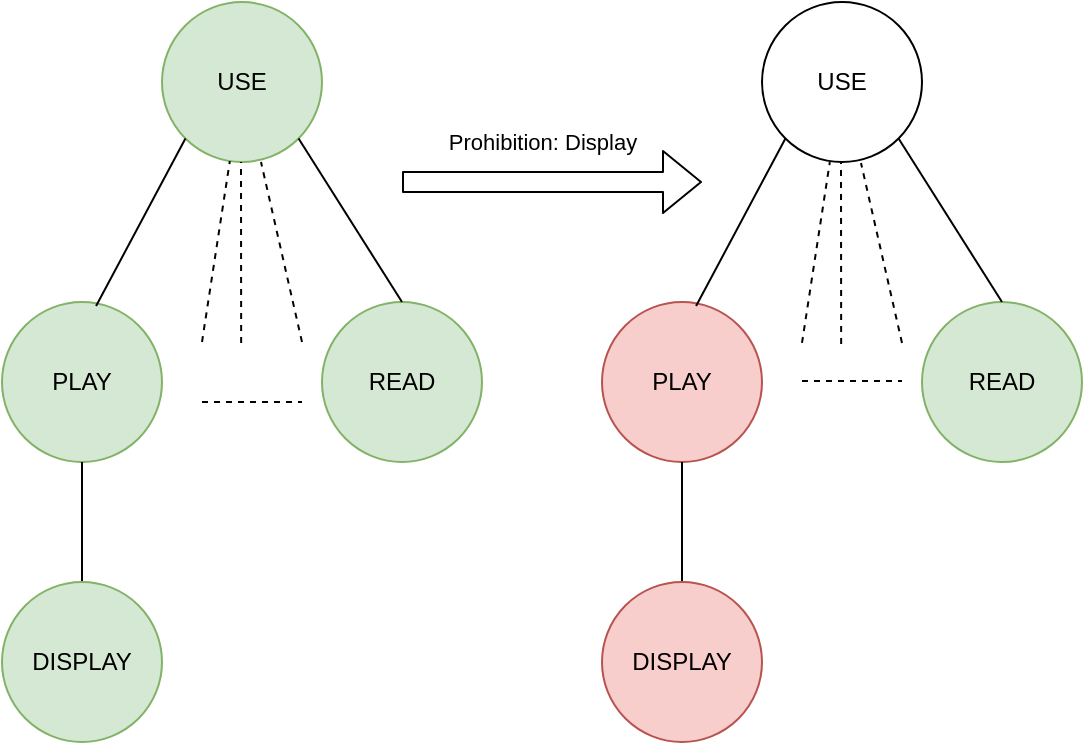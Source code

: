 <mxfile version="13.0.1" type="device"><diagram name="Page-1" id="b5b7bab2-c9e2-2cf4-8b2a-24fd1a2a6d21"><mxGraphModel dx="1422" dy="738" grid="1" gridSize="10" guides="1" tooltips="1" connect="1" arrows="1" fold="1" page="1" pageScale="1" pageWidth="583" pageHeight="413" background="#ffffff" math="0" shadow="0"><root><mxCell id="0"/><mxCell id="1" parent="0"/><mxCell id="4tb1zO24iRlImB3lVsq8-49" value="USE" style="ellipse;whiteSpace=wrap;html=1;aspect=fixed;fillColor=#d5e8d4;strokeColor=#82b366;" vertex="1" parent="1"><mxGeometry x="100" y="20" width="80" height="80" as="geometry"/></mxCell><mxCell id="4tb1zO24iRlImB3lVsq8-50" value="PLAY" style="ellipse;whiteSpace=wrap;html=1;aspect=fixed;fillColor=#d5e8d4;strokeColor=#82b366;" vertex="1" parent="1"><mxGeometry x="20" y="170" width="80" height="80" as="geometry"/></mxCell><mxCell id="4tb1zO24iRlImB3lVsq8-51" value="READ" style="ellipse;whiteSpace=wrap;html=1;aspect=fixed;fillColor=#d5e8d4;strokeColor=#82b366;" vertex="1" parent="1"><mxGeometry x="180" y="170" width="80" height="80" as="geometry"/></mxCell><mxCell id="4tb1zO24iRlImB3lVsq8-52" value="" style="endArrow=none;html=1;entryX=0;entryY=1;entryDx=0;entryDy=0;exitX=0.588;exitY=0.025;exitDx=0;exitDy=0;exitPerimeter=0;" edge="1" parent="1" source="4tb1zO24iRlImB3lVsq8-50" target="4tb1zO24iRlImB3lVsq8-49"><mxGeometry width="50" height="50" relative="1" as="geometry"><mxPoint x="190" y="280" as="sourcePoint"/><mxPoint x="240" y="230" as="targetPoint"/></mxGeometry></mxCell><mxCell id="4tb1zO24iRlImB3lVsq8-53" value="" style="endArrow=none;html=1;entryX=1;entryY=1;entryDx=0;entryDy=0;exitX=0.5;exitY=0;exitDx=0;exitDy=0;" edge="1" parent="1" source="4tb1zO24iRlImB3lVsq8-51" target="4tb1zO24iRlImB3lVsq8-49"><mxGeometry width="50" height="50" relative="1" as="geometry"><mxPoint x="77.04" y="182" as="sourcePoint"/><mxPoint x="121.716" y="98.284" as="targetPoint"/></mxGeometry></mxCell><mxCell id="4tb1zO24iRlImB3lVsq8-59" value="USE" style="ellipse;whiteSpace=wrap;html=1;aspect=fixed;" vertex="1" parent="1"><mxGeometry x="400" y="20" width="80" height="80" as="geometry"/></mxCell><mxCell id="4tb1zO24iRlImB3lVsq8-60" value="PLAY" style="ellipse;whiteSpace=wrap;html=1;aspect=fixed;fillColor=#f8cecc;strokeColor=#b85450;" vertex="1" parent="1"><mxGeometry x="320" y="170" width="80" height="80" as="geometry"/></mxCell><mxCell id="4tb1zO24iRlImB3lVsq8-61" value="READ" style="ellipse;whiteSpace=wrap;html=1;aspect=fixed;fillColor=#d5e8d4;strokeColor=#82b366;" vertex="1" parent="1"><mxGeometry x="480" y="170" width="80" height="80" as="geometry"/></mxCell><mxCell id="4tb1zO24iRlImB3lVsq8-62" value="" style="endArrow=none;html=1;entryX=0;entryY=1;entryDx=0;entryDy=0;exitX=0.588;exitY=0.025;exitDx=0;exitDy=0;exitPerimeter=0;" edge="1" parent="1" source="4tb1zO24iRlImB3lVsq8-60" target="4tb1zO24iRlImB3lVsq8-59"><mxGeometry width="50" height="50" relative="1" as="geometry"><mxPoint x="490" y="280" as="sourcePoint"/><mxPoint x="540" y="230" as="targetPoint"/></mxGeometry></mxCell><mxCell id="4tb1zO24iRlImB3lVsq8-63" value="" style="endArrow=none;html=1;entryX=1;entryY=1;entryDx=0;entryDy=0;exitX=0.5;exitY=0;exitDx=0;exitDy=0;" edge="1" parent="1" source="4tb1zO24iRlImB3lVsq8-61" target="4tb1zO24iRlImB3lVsq8-59"><mxGeometry width="50" height="50" relative="1" as="geometry"><mxPoint x="377.04" y="182" as="sourcePoint"/><mxPoint x="421.716" y="98.284" as="targetPoint"/></mxGeometry></mxCell><mxCell id="4tb1zO24iRlImB3lVsq8-67" value="Prohibition: Display" style="shape=flexArrow;endArrow=classic;html=1;strokeWidth=1;" edge="1" parent="1"><mxGeometry x="-0.067" y="20" width="50" height="50" relative="1" as="geometry"><mxPoint x="220" y="110" as="sourcePoint"/><mxPoint x="370" y="110" as="targetPoint"/><mxPoint as="offset"/></mxGeometry></mxCell><mxCell id="4tb1zO24iRlImB3lVsq8-73" value="" style="endArrow=none;dashed=1;html=1;strokeWidth=1;" edge="1" parent="1"><mxGeometry width="50" height="50" relative="1" as="geometry"><mxPoint x="120" y="220" as="sourcePoint"/><mxPoint x="170" y="220" as="targetPoint"/></mxGeometry></mxCell><mxCell id="4tb1zO24iRlImB3lVsq8-74" value="" style="endArrow=none;dashed=1;html=1;strokeWidth=1;" edge="1" parent="1"><mxGeometry width="50" height="50" relative="1" as="geometry"><mxPoint x="420" y="209.5" as="sourcePoint"/><mxPoint x="470" y="209.5" as="targetPoint"/></mxGeometry></mxCell><mxCell id="4tb1zO24iRlImB3lVsq8-78" value="" style="endArrow=none;dashed=1;html=1;strokeWidth=1;" edge="1" parent="1"><mxGeometry width="50" height="50" relative="1" as="geometry"><mxPoint x="120" y="190" as="sourcePoint"/><mxPoint x="133.918" y="99.535" as="targetPoint"/></mxGeometry></mxCell><mxCell id="4tb1zO24iRlImB3lVsq8-79" value="" style="endArrow=none;dashed=1;html=1;strokeWidth=1;" edge="1" parent="1"><mxGeometry width="50" height="50" relative="1" as="geometry"><mxPoint x="139.58" y="190.47" as="sourcePoint"/><mxPoint x="139.498" y="100.005" as="targetPoint"/></mxGeometry></mxCell><mxCell id="4tb1zO24iRlImB3lVsq8-80" value="" style="endArrow=none;dashed=1;html=1;strokeWidth=1;" edge="1" parent="1"><mxGeometry width="50" height="50" relative="1" as="geometry"><mxPoint x="170" y="190" as="sourcePoint"/><mxPoint x="149.498" y="100.005" as="targetPoint"/></mxGeometry></mxCell><mxCell id="4tb1zO24iRlImB3lVsq8-81" value="" style="endArrow=none;dashed=1;html=1;strokeWidth=1;" edge="1" parent="1"><mxGeometry width="50" height="50" relative="1" as="geometry"><mxPoint x="420" y="190.47" as="sourcePoint"/><mxPoint x="433.918" y="100.005" as="targetPoint"/></mxGeometry></mxCell><mxCell id="4tb1zO24iRlImB3lVsq8-82" value="" style="endArrow=none;dashed=1;html=1;strokeWidth=1;" edge="1" parent="1"><mxGeometry width="50" height="50" relative="1" as="geometry"><mxPoint x="439.58" y="190.94" as="sourcePoint"/><mxPoint x="439.498" y="100.475" as="targetPoint"/></mxGeometry></mxCell><mxCell id="4tb1zO24iRlImB3lVsq8-83" value="" style="endArrow=none;dashed=1;html=1;strokeWidth=1;" edge="1" parent="1"><mxGeometry width="50" height="50" relative="1" as="geometry"><mxPoint x="470" y="190.47" as="sourcePoint"/><mxPoint x="449.498" y="100.475" as="targetPoint"/></mxGeometry></mxCell><mxCell id="4tb1zO24iRlImB3lVsq8-84" value="" style="endArrow=none;html=1;strokeWidth=1;entryX=0.5;entryY=1;entryDx=0;entryDy=0;" edge="1" parent="1" target="4tb1zO24iRlImB3lVsq8-50"><mxGeometry width="50" height="50" relative="1" as="geometry"><mxPoint x="60" y="320" as="sourcePoint"/><mxPoint x="400" y="250" as="targetPoint"/></mxGeometry></mxCell><mxCell id="4tb1zO24iRlImB3lVsq8-85" value="DISPLAY" style="ellipse;whiteSpace=wrap;html=1;aspect=fixed;fillColor=#d5e8d4;strokeColor=#82b366;" vertex="1" parent="1"><mxGeometry x="20" y="310" width="80" height="80" as="geometry"/></mxCell><mxCell id="4tb1zO24iRlImB3lVsq8-86" value="" style="endArrow=none;html=1;strokeWidth=1;entryX=0.5;entryY=1;entryDx=0;entryDy=0;" edge="1" parent="1"><mxGeometry width="50" height="50" relative="1" as="geometry"><mxPoint x="360" y="320" as="sourcePoint"/><mxPoint x="360" y="250" as="targetPoint"/></mxGeometry></mxCell><mxCell id="4tb1zO24iRlImB3lVsq8-87" value="DISPLAY" style="ellipse;whiteSpace=wrap;html=1;aspect=fixed;fillColor=#f8cecc;strokeColor=#b85450;" vertex="1" parent="1"><mxGeometry x="320" y="310" width="80" height="80" as="geometry"/></mxCell></root></mxGraphModel></diagram></mxfile>